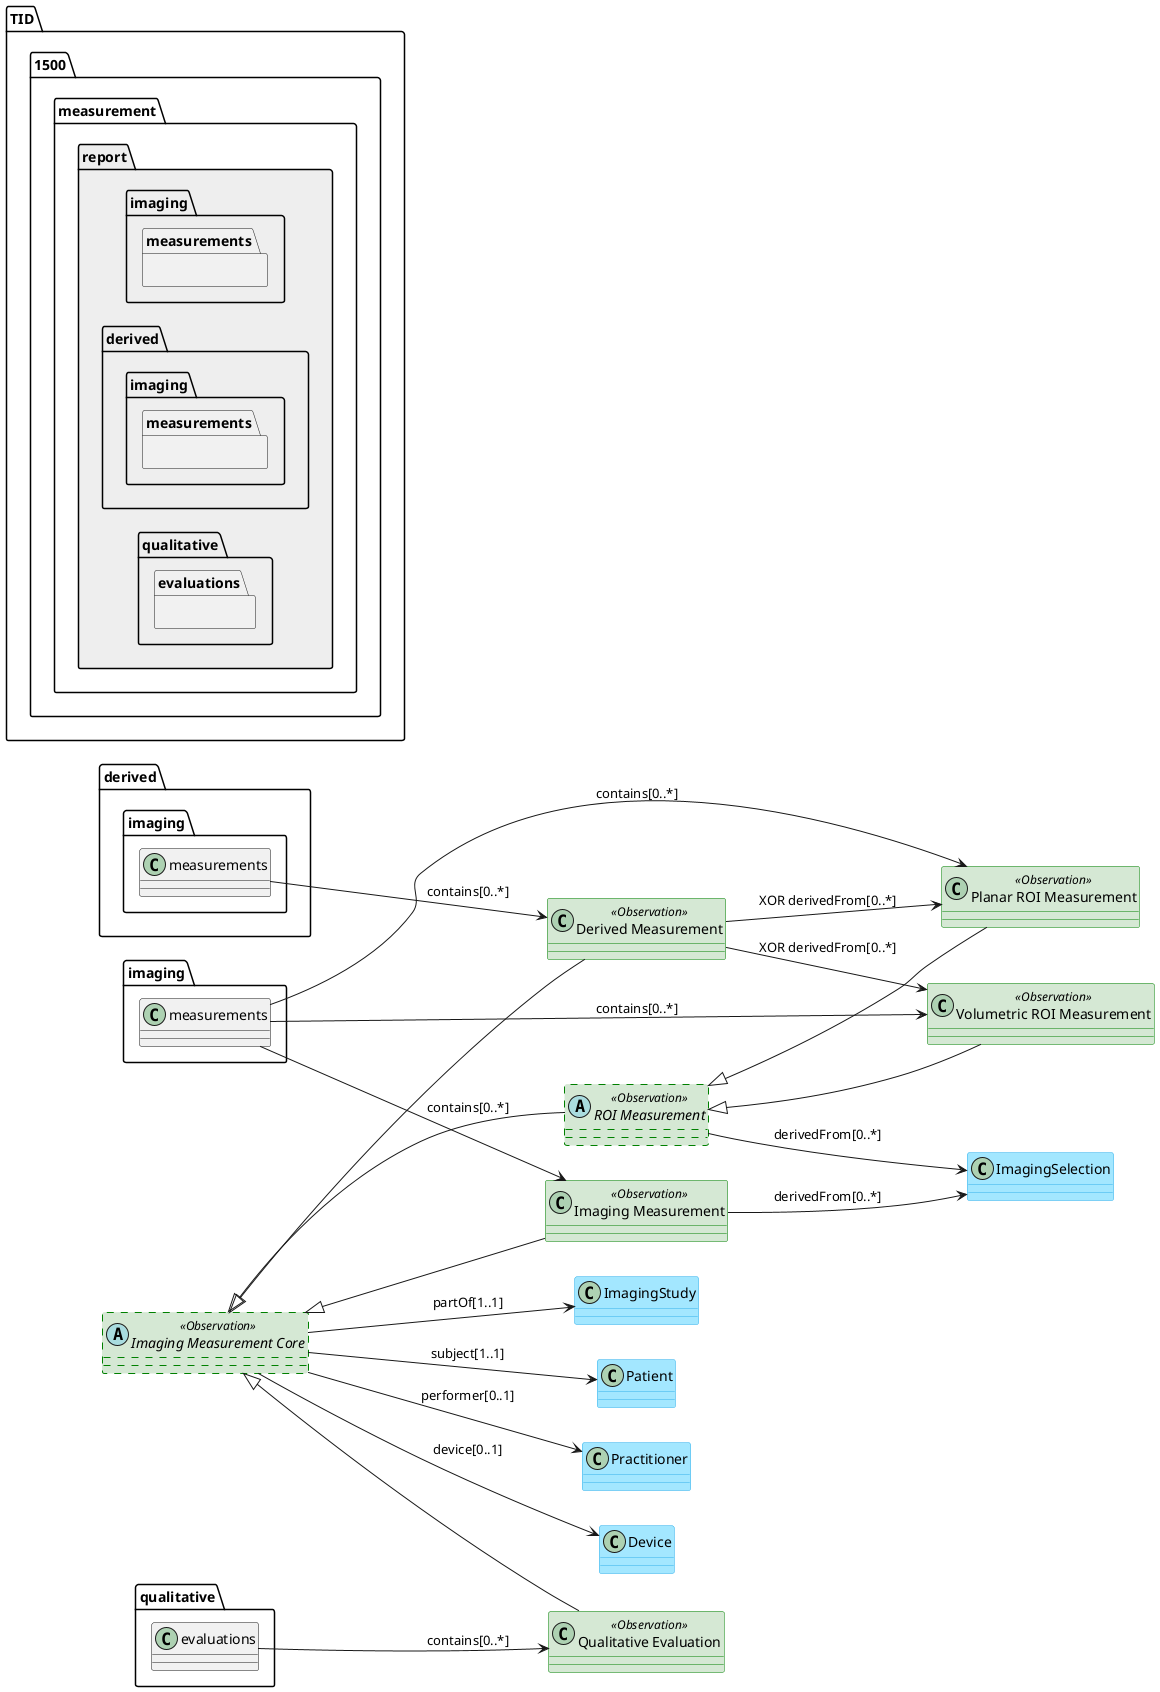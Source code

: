 @startuml architecture
left to right direction

abstract class "Imaging Measurement Core" as ImagingMeasurementCore <<Observation>> #d5e8d4 ##[dashed]green
abstract class "ROI Measurement" as ROIMeasurement <<Observation>> #d5e8d4 ##[dashed]green
class "Planar ROI Measurement" as PlanarMeasurement <<Observation>> #d5e8d4 ##green
class "Volumetric ROI Measurement" as VolumetricMeasurement <<Observation>> #d5e8d4 ##green
class "Imaging Measurement" as ImagingMeasurement <<Observation>> #d5e8d4 ##green
class "Derived Measurement" as DerivedMeasurement <<Observation>> #d5e8d4 ##green
class "Qualitative Evaluation" as QualitativeEvaluation <<Observation>> #d5e8d4 ##green

class ImagingStudy #a3e7ff ##34b1eb
class Patient #a3e7ff ##34b1eb
class Practitioner #a3e7ff ##34b1eb
class Device #a3e7ff ##34b1eb
class ImagingSelection #a3e7ff ##34b1eb


package TID.1500.measurement.report #EEEEEE {
    package imaging.measurements {
    }
    package derived.imaging.measurements {
    }
    package qualitative.evaluations {
    }
}

.ROIMeasurement <|-- PlanarMeasurement
.ROIMeasurement <|-- VolumetricMeasurement
.ImagingMeasurementCore <|-- ROIMeasurement
.ImagingMeasurementCore <|-- ImagingMeasurement
.ImagingMeasurementCore <|-- DerivedMeasurement
.ImagingMeasurementCore <|-- QualitativeEvaluation

imaging.measurements --> PlanarMeasurement : contains[0..*]
imaging.measurements --> VolumetricMeasurement : contains[0..*]
imaging.measurements --> ImagingMeasurement : contains[0..*]
derived.imaging.measurements --> DerivedMeasurement : contains[0..*]
DerivedMeasurement --> PlanarMeasurement : XOR derivedFrom[0..*]
DerivedMeasurement --> VolumetricMeasurement : XOR derivedFrom[0..*]
qualitative.evaluations --> QualitativeEvaluation : contains[0..*]
ROIMeasurement --> ImagingSelection : derivedFrom[0..*]
ImagingMeasurement --> ImagingSelection : derivedFrom[0..*]

ImagingMeasurementCore --> ImagingStudy : partOf[1..1]
ImagingMeasurementCore --> Patient : subject[1..1]
ImagingMeasurementCore --> Practitioner : performer[0..1]
ImagingMeasurementCore --> Device : device[0..1]



@enduml
